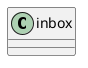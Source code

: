 @startuml meusys

skinparam ClassAttributeIconSize 0

class inbox {}

class inbox {}

' class determinesWithoutAction {
'   - action: Boolean
' }

' class incubate {}
' class reference {}
' class determinesWithAction {}
' class delegate {}
' class planAction {}

' class ScheduleItem {
'   - startDate: Date
'   - endDate: Date
'   - startTime: Time
'   - endTime: Time
'   + isDone(): Boolean
  
' }

' class ScheduleItem {
'   - startDate: Date
'   - endDate: Date
'   - startTime: Time
'   - endTime: Time
'   + isDone(): Boolean
  
' }

' class Date {
'   - year: Int
'   - month: Int
'   - day: Int
'   + Date(year: Int, month: Int, day: Int)
'   + getYear(): Int
'   + getMonth(): Int
'   + getDay(): Int
'   + setYear(year: Int): void
'   + setMonth(month: Int): void
'   + setDay(day: Int): void
'   + toString(): String
'   + setDate(year: Int, month: Int, day: Int)
' }

' class Time {
'   - second: Int
'   - minute: Int
'   - hour: Int
'   + Time()
'   + Time(second: Int, minute: Int, hour: Int)
'   + getHour(): Int
'   + getMinute(): Int
'   + getSecond(): Int
'   + setHour(hour: Int): void
'   + setMinute(minute: Int): void
'   + setSecond(second: Int): void
'   + toString(): String
'   + setTime(second: Int, minute: Int, hour: Int)
'   + nextSecond(): Time
' }

@enduml 